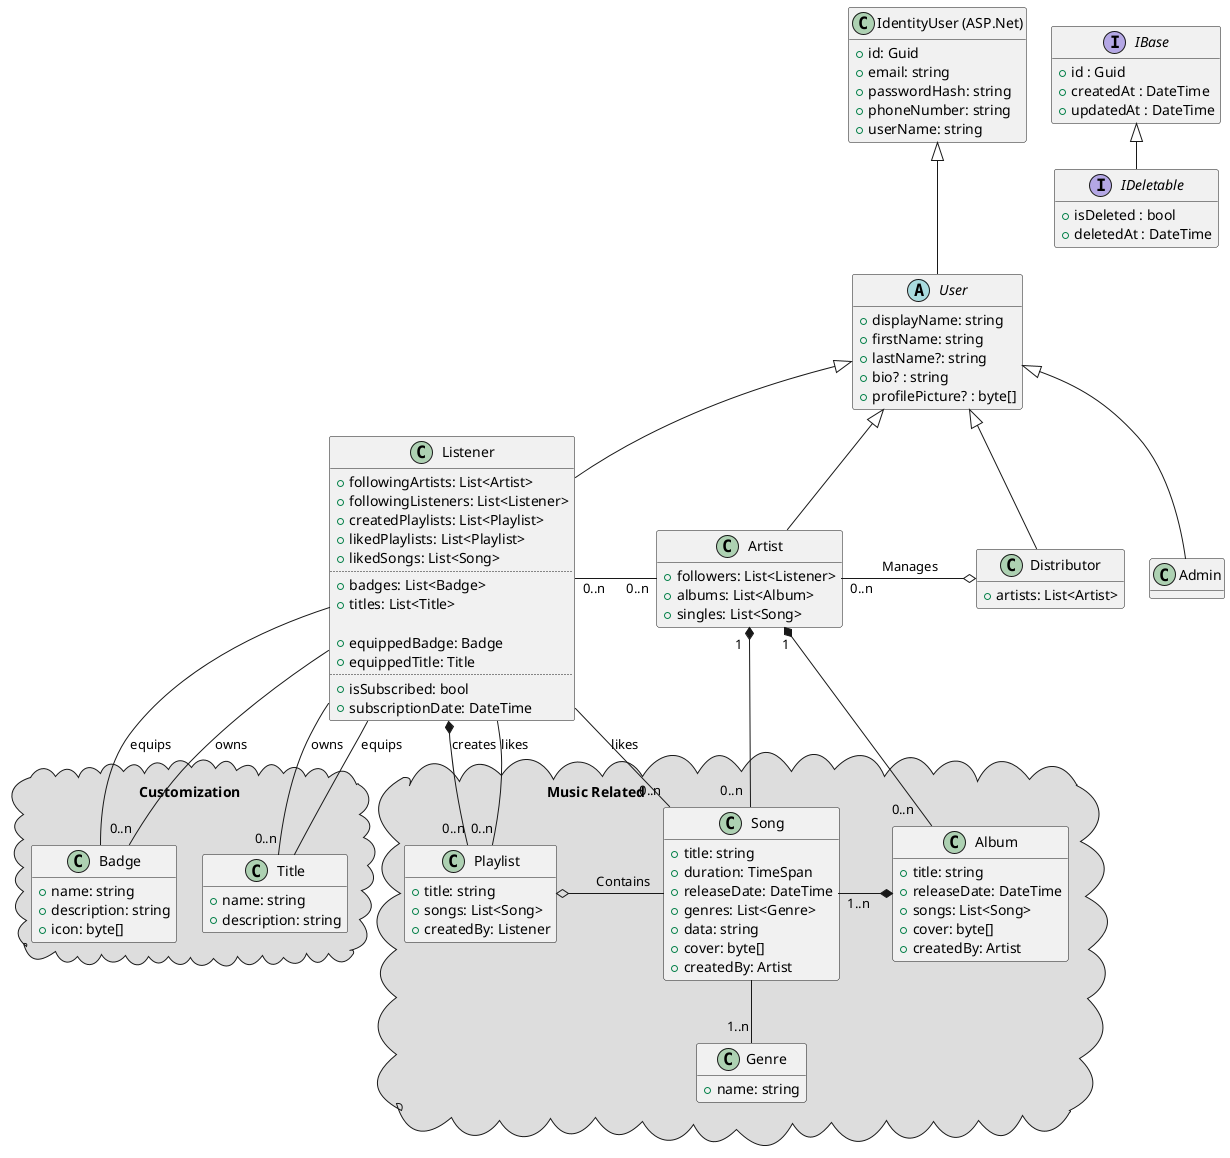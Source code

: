 @startuml Class Diagram
' top to bottom direction
' left to right direction

hide methods
skinparam nodesep 25
skinparam ranksep 25
' skinparam linetype ortho


class "IdentityUser (ASP.Net)" as IdentityUser
{
    +id: Guid
    +email: string
    +passwordHash: string
    +phoneNumber: string
    +userName: string
}

interface IBase
{
    +id : Guid
    +createdAt : DateTime
    +updatedAt : DateTime
}

interface IDeletable
{
    +isDeleted : bool
    +deletedAt : DateTime
}

abstract User
{
    +displayName: string
    +firstName: string
    +lastName?: string
    +bio? : string
    +profilePicture? : byte[]
}

class Admin
{
}

class Listener
{
    +followingArtists: List<Artist>
    +followingListeners: List<Listener>
    +createdPlaylists: List<Playlist>
    +likedPlaylists: List<Playlist>
    +likedSongs: List<Song>
    ..
    +badges: List<Badge>
    +titles: List<Title>

    +equippedBadge: Badge
    +equippedTitle: Title
    ..
    +isSubscribed: bool
    +subscriptionDate: DateTime
}

class Distributor
{
    +artists: List<Artist>
}

class Artist
{
    +followers: List<Listener>
    +albums: List<Album>
    +singles: List<Song>
}

package "Music Related\t\t\t\t\t\t\t\t\t\t" <<cloud>> #DDDDDD 
{

    class Album
    {
        +title: string
        +releaseDate: DateTime
        +songs: List<Song>
        +cover: byte[]
        +createdBy: Artist
    }

    class Song
    {
        +title: string
        +duration: TimeSpan
        +releaseDate: DateTime
        +genres: List<Genre>
        +data: string
        +cover: byte[]
        +createdBy: Artist
    }

    class Playlist
    {
        +title: string
        +songs: List<Song>
        +createdBy: Listener
    }

    class Genre
    {
        +name: string
    }
}

package "Customization\n\n" <<cloud>> #DDDDDD 
{
    class Badge
    {
        +name: string
        +description: string
        +icon: byte[]
    }

    class Title
    {
        +name: string
        +description: string
    }
}

IBase <|-- IDeletable

IdentityUser <|--- User

User <|-- Admin
User <|-- Listener
User <|-- Artist
User <|-- Distributor


Artist "0..n" --l "0..n" Listener : "\t\t"
Artist "1  " *-- "0..n  " Song
Artist "1" *-- "0..n   " Album

Distributor o--l "0..n" Artist : "\tManages\t"

Album *-l "1..n" Song : "\t"

Playlist o-r Song: "\tContains\t"
' Playlist -left[hidden]- Title
' Title -left[hidden]- Badge

Listener *--d "0..n" Playlist : "creates"
Listener -- "0..n" Playlist : "likes"
Listener -- "0..n" Song : "likes"

Listener -- Badge : "equips"
Listener -- "0..n" Badge : "owns"
Listener -- Title : "equips\t\t"
Listener -- "0..n" Title : "owns"

Song -- "1..n" Genre : "\n"


' Song "0..n" -- "0..n" Playlist : "\t\t"
' Playlist "0..n" -- "0..n" Listener : "\t\t"


@enduml